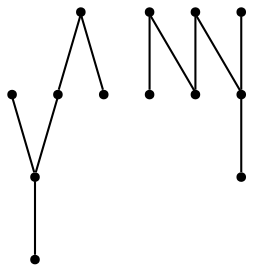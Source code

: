 graph {
  node [shape=point,comment="{\"directed\":false,\"doi\":\"10.1007/978-3-319-50106-2_7\",\"figure\":\"4 (1)\"}"]

  v0 [pos="1481.4162194813796,282.98529725807805"]
  v1 [pos="1481.4162194813796,484.88060357869847"]
  v2 [pos="1456.1820143616058,308.22117228124773"]
  v3 [pos="1456.1820143616058,459.6444742049753"]
  v4 [pos="1456.1820143616058,510.1175198494465"]
  v5 [pos="1430.9415139884793,484.88060357869847"]
  v6 [pos="1430.9415139884795,282.98529725807805"]
  v7 [pos="1329.992103002679,282.98529725807805"]
  v8 [pos="1229.043677637353,282.98529725807805"]
  v9 [pos="1329.9921030026792,484.88060357869847"]
  v10 [pos="1279.5173975097787,434.4065166866488"]
  v11 [pos="1279.517397509779,333.455060190718"]
  v12 [pos="1229.043677637353,484.88060357869847"]

  v12 -- v10 [id="-2",pos="1229.043677637353,484.88060357869847 1279.5173975097787,434.4065166866488 1279.5173975097787,434.4065166866488 1279.5173975097787,434.4065166866488"]
  v10 -- v11 [id="-4",pos="1279.5173975097787,434.4065166866488 1279.517397509779,333.455060190718 1279.517397509779,333.455060190718 1279.517397509779,333.455060190718"]
  v9 -- v5 [id="-5",pos="1329.9921030026792,484.88060357869847 1430.9415139884793,484.88060357869847 1430.9415139884793,484.88060357869847 1430.9415139884793,484.88060357869847"]
  v9 -- v10 [id="-6",pos="1329.9921030026792,484.88060357869847 1279.5173975097787,434.4065166866488 1279.5173975097787,434.4065166866488 1279.5173975097787,434.4065166866488"]
  v7 -- v8 [id="-7",pos="1329.992103002679,282.98529725807805 1229.043677637353,282.98529725807805 1229.043677637353,282.98529725807805 1229.043677637353,282.98529725807805"]
  v7 -- v6 [id="-8",pos="1329.992103002679,282.98529725807805 1430.9415139884795,282.98529725807805 1430.9415139884795,282.98529725807805 1430.9415139884795,282.98529725807805"]
  v6 -- v2 [id="-9",pos="1430.9415139884795,282.98529725807805 1456.1820143616058,308.22117228124773 1456.1820143616058,308.22117228124773 1456.1820143616058,308.22117228124773"]
  v4 -- v5 [id="-11",pos="1456.1820143616058,510.1175198494465 1430.9415139884793,484.88060357869847 1430.9415139884793,484.88060357869847 1430.9415139884793,484.88060357869847"]
  v4 -- v1 [id="-12",pos="1456.1820143616058,510.1175198494465 1481.4162194813796,484.88060357869847 1481.4162194813796,484.88060357869847 1481.4162194813796,484.88060357869847"]
  v3 -- v2 [id="-14",pos="1456.1820143616058,459.6444742049753 1456.1820143616058,308.22117228124773 1456.1820143616058,308.22117228124773 1456.1820143616058,308.22117228124773"]
  v2 -- v0 [id="-15",pos="1456.1820143616058,308.22117228124773 1481.4162194813796,282.98529725807805 1481.4162194813796,282.98529725807805 1481.4162194813796,282.98529725807805"]
}